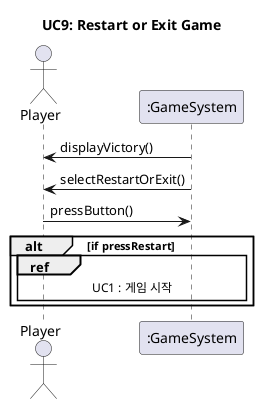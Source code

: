 @startuml

title: UC9: Restart or Exit Game

actor Player
participant ":GameSystem" as GameSystem

GameSystem -> Player : displayVictory()
GameSystem -> Player : selectRestartOrExit()
Player -> GameSystem : pressButton()
alt if pressRestart
	ref over GameSystem , Player
		UC1 : 게임 시작
	end ref

end alt

@enduml
